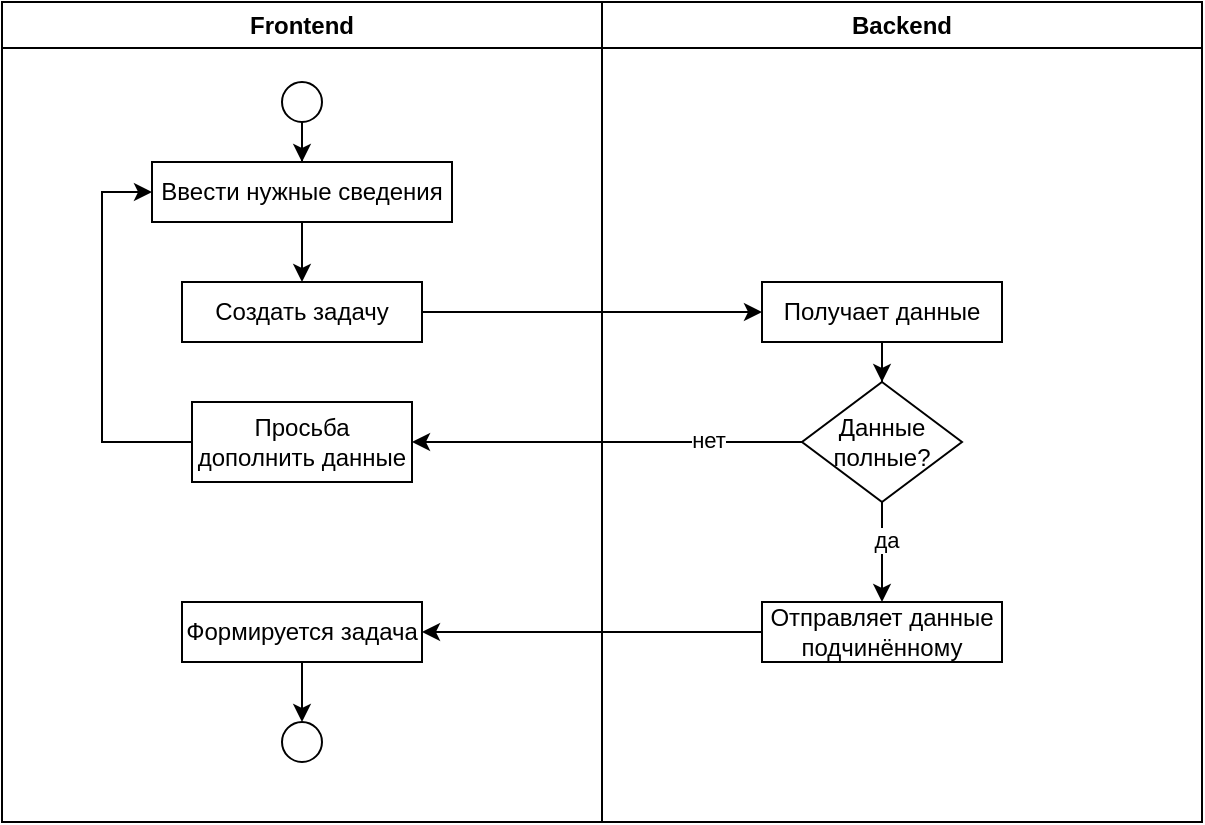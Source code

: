<mxfile version="21.3.8" type="github">
  <diagram name="Страница 1" id="58j9v-T9oBzpwKDEhP4G">
    <mxGraphModel dx="699" dy="398" grid="1" gridSize="10" guides="1" tooltips="1" connect="1" arrows="1" fold="1" page="1" pageScale="1" pageWidth="827" pageHeight="1169" math="0" shadow="0">
      <root>
        <mxCell id="0" />
        <mxCell id="1" parent="0" />
        <mxCell id="FqOGOLfI-tMWI73EDO9A-6" value="" style="group" vertex="1" connectable="0" parent="1">
          <mxGeometry x="130" y="20" width="600" height="410" as="geometry" />
        </mxCell>
        <mxCell id="FqOGOLfI-tMWI73EDO9A-4" value="" style="group" vertex="1" connectable="0" parent="FqOGOLfI-tMWI73EDO9A-6">
          <mxGeometry width="600" height="410" as="geometry" />
        </mxCell>
        <mxCell id="FqOGOLfI-tMWI73EDO9A-3" value="Backend" style="swimlane;whiteSpace=wrap;html=1;" vertex="1" parent="FqOGOLfI-tMWI73EDO9A-4">
          <mxGeometry x="300" width="300" height="410" as="geometry">
            <mxRectangle x="200" width="140" height="30" as="alternateBounds" />
          </mxGeometry>
        </mxCell>
        <mxCell id="FqOGOLfI-tMWI73EDO9A-18" value="" style="edgeStyle=orthogonalEdgeStyle;rounded=0;orthogonalLoop=1;jettySize=auto;html=1;entryX=0.5;entryY=0;entryDx=0;entryDy=0;" edge="1" parent="FqOGOLfI-tMWI73EDO9A-3" source="FqOGOLfI-tMWI73EDO9A-12" target="FqOGOLfI-tMWI73EDO9A-19">
          <mxGeometry relative="1" as="geometry">
            <mxPoint x="140" y="200" as="targetPoint" />
          </mxGeometry>
        </mxCell>
        <mxCell id="FqOGOLfI-tMWI73EDO9A-12" value="Получает данные" style="rounded=0;whiteSpace=wrap;html=1;" vertex="1" parent="FqOGOLfI-tMWI73EDO9A-3">
          <mxGeometry x="80" y="140" width="120" height="30" as="geometry" />
        </mxCell>
        <mxCell id="FqOGOLfI-tMWI73EDO9A-27" value="" style="edgeStyle=orthogonalEdgeStyle;rounded=0;orthogonalLoop=1;jettySize=auto;html=1;" edge="1" parent="FqOGOLfI-tMWI73EDO9A-3" source="FqOGOLfI-tMWI73EDO9A-19" target="FqOGOLfI-tMWI73EDO9A-26">
          <mxGeometry relative="1" as="geometry">
            <Array as="points">
              <mxPoint x="140" y="300" />
              <mxPoint x="140" y="300" />
            </Array>
          </mxGeometry>
        </mxCell>
        <mxCell id="FqOGOLfI-tMWI73EDO9A-28" value="да" style="edgeLabel;html=1;align=center;verticalAlign=middle;resizable=0;points=[];" vertex="1" connectable="0" parent="FqOGOLfI-tMWI73EDO9A-27">
          <mxGeometry x="-0.243" y="2" relative="1" as="geometry">
            <mxPoint as="offset" />
          </mxGeometry>
        </mxCell>
        <mxCell id="FqOGOLfI-tMWI73EDO9A-19" value="Данные полные?" style="rhombus;whiteSpace=wrap;html=1;" vertex="1" parent="FqOGOLfI-tMWI73EDO9A-3">
          <mxGeometry x="100" y="190" width="80" height="60" as="geometry" />
        </mxCell>
        <mxCell id="FqOGOLfI-tMWI73EDO9A-26" value="Отправляет данные подчинённому" style="rounded=0;whiteSpace=wrap;html=1;" vertex="1" parent="FqOGOLfI-tMWI73EDO9A-3">
          <mxGeometry x="80" y="300" width="120" height="30" as="geometry" />
        </mxCell>
        <mxCell id="FqOGOLfI-tMWI73EDO9A-11" value="" style="edgeStyle=orthogonalEdgeStyle;rounded=0;orthogonalLoop=1;jettySize=auto;html=1;" edge="1" parent="FqOGOLfI-tMWI73EDO9A-4" source="FqOGOLfI-tMWI73EDO9A-7" target="FqOGOLfI-tMWI73EDO9A-9">
          <mxGeometry relative="1" as="geometry" />
        </mxCell>
        <mxCell id="FqOGOLfI-tMWI73EDO9A-7" value="" style="ellipse;whiteSpace=wrap;html=1;aspect=fixed;" vertex="1" parent="FqOGOLfI-tMWI73EDO9A-4">
          <mxGeometry x="140" y="40" width="20" height="20" as="geometry" />
        </mxCell>
        <mxCell id="FqOGOLfI-tMWI73EDO9A-8" value="Создать задачу" style="rounded=0;whiteSpace=wrap;html=1;" vertex="1" parent="FqOGOLfI-tMWI73EDO9A-4">
          <mxGeometry x="90" y="140" width="120" height="30" as="geometry" />
        </mxCell>
        <mxCell id="FqOGOLfI-tMWI73EDO9A-10" value="" style="edgeStyle=orthogonalEdgeStyle;rounded=0;orthogonalLoop=1;jettySize=auto;html=1;" edge="1" parent="FqOGOLfI-tMWI73EDO9A-4" source="FqOGOLfI-tMWI73EDO9A-9" target="FqOGOLfI-tMWI73EDO9A-8">
          <mxGeometry relative="1" as="geometry" />
        </mxCell>
        <mxCell id="FqOGOLfI-tMWI73EDO9A-9" value="Ввести нужные сведения" style="rounded=0;whiteSpace=wrap;html=1;" vertex="1" parent="FqOGOLfI-tMWI73EDO9A-4">
          <mxGeometry x="75" y="80" width="150" height="30" as="geometry" />
        </mxCell>
        <mxCell id="FqOGOLfI-tMWI73EDO9A-15" value="" style="endArrow=classic;html=1;rounded=0;entryX=0;entryY=0.5;entryDx=0;entryDy=0;exitX=1;exitY=0.5;exitDx=0;exitDy=0;" edge="1" parent="FqOGOLfI-tMWI73EDO9A-4" source="FqOGOLfI-tMWI73EDO9A-8" target="FqOGOLfI-tMWI73EDO9A-12">
          <mxGeometry width="50" height="50" relative="1" as="geometry">
            <mxPoint x="240" y="230" as="sourcePoint" />
            <mxPoint x="290" y="180" as="targetPoint" />
          </mxGeometry>
        </mxCell>
        <mxCell id="FqOGOLfI-tMWI73EDO9A-21" value="Просьба дополнить данные" style="rounded=0;whiteSpace=wrap;html=1;" vertex="1" parent="FqOGOLfI-tMWI73EDO9A-4">
          <mxGeometry x="95" y="200" width="110" height="40" as="geometry" />
        </mxCell>
        <mxCell id="FqOGOLfI-tMWI73EDO9A-22" value="" style="endArrow=classic;html=1;rounded=0;exitX=0;exitY=0.5;exitDx=0;exitDy=0;entryX=1;entryY=0.5;entryDx=0;entryDy=0;" edge="1" parent="FqOGOLfI-tMWI73EDO9A-4" source="FqOGOLfI-tMWI73EDO9A-19" target="FqOGOLfI-tMWI73EDO9A-21">
          <mxGeometry width="50" height="50" relative="1" as="geometry">
            <mxPoint x="240" y="230" as="sourcePoint" />
            <mxPoint x="290" y="180" as="targetPoint" />
          </mxGeometry>
        </mxCell>
        <mxCell id="FqOGOLfI-tMWI73EDO9A-23" value="нет" style="edgeLabel;html=1;align=center;verticalAlign=middle;resizable=0;points=[];" vertex="1" connectable="0" parent="FqOGOLfI-tMWI73EDO9A-22">
          <mxGeometry x="-0.518" y="-1" relative="1" as="geometry">
            <mxPoint as="offset" />
          </mxGeometry>
        </mxCell>
        <mxCell id="FqOGOLfI-tMWI73EDO9A-24" value="" style="endArrow=classic;html=1;rounded=0;entryX=0;entryY=0.5;entryDx=0;entryDy=0;exitX=0;exitY=0.5;exitDx=0;exitDy=0;" edge="1" parent="FqOGOLfI-tMWI73EDO9A-4" source="FqOGOLfI-tMWI73EDO9A-21" target="FqOGOLfI-tMWI73EDO9A-9">
          <mxGeometry width="50" height="50" relative="1" as="geometry">
            <mxPoint x="10" y="180" as="sourcePoint" />
            <mxPoint x="60" y="130" as="targetPoint" />
            <Array as="points">
              <mxPoint x="50" y="220" />
              <mxPoint x="50" y="95" />
            </Array>
          </mxGeometry>
        </mxCell>
        <mxCell id="FqOGOLfI-tMWI73EDO9A-33" value="" style="edgeStyle=orthogonalEdgeStyle;rounded=0;orthogonalLoop=1;jettySize=auto;html=1;" edge="1" parent="FqOGOLfI-tMWI73EDO9A-4" source="FqOGOLfI-tMWI73EDO9A-29" target="FqOGOLfI-tMWI73EDO9A-32">
          <mxGeometry relative="1" as="geometry" />
        </mxCell>
        <mxCell id="FqOGOLfI-tMWI73EDO9A-29" value="Формируется задача" style="rounded=0;whiteSpace=wrap;html=1;" vertex="1" parent="FqOGOLfI-tMWI73EDO9A-4">
          <mxGeometry x="90" y="300" width="120" height="30" as="geometry" />
        </mxCell>
        <mxCell id="FqOGOLfI-tMWI73EDO9A-30" value="" style="endArrow=classic;html=1;rounded=0;exitX=0;exitY=0.5;exitDx=0;exitDy=0;entryX=1;entryY=0.5;entryDx=0;entryDy=0;" edge="1" parent="FqOGOLfI-tMWI73EDO9A-4" source="FqOGOLfI-tMWI73EDO9A-26" target="FqOGOLfI-tMWI73EDO9A-29">
          <mxGeometry width="50" height="50" relative="1" as="geometry">
            <mxPoint x="240" y="230" as="sourcePoint" />
            <mxPoint x="290" y="180" as="targetPoint" />
          </mxGeometry>
        </mxCell>
        <mxCell id="FqOGOLfI-tMWI73EDO9A-32" value="" style="ellipse;whiteSpace=wrap;html=1;aspect=fixed;" vertex="1" parent="FqOGOLfI-tMWI73EDO9A-4">
          <mxGeometry x="140" y="360" width="20" height="20" as="geometry" />
        </mxCell>
        <mxCell id="FqOGOLfI-tMWI73EDO9A-2" value="Frontend" style="swimlane;whiteSpace=wrap;html=1;container=1;" vertex="1" parent="FqOGOLfI-tMWI73EDO9A-6">
          <mxGeometry width="300" height="410" as="geometry">
            <mxRectangle x="310" y="150" width="140" height="30" as="alternateBounds" />
          </mxGeometry>
        </mxCell>
      </root>
    </mxGraphModel>
  </diagram>
</mxfile>
